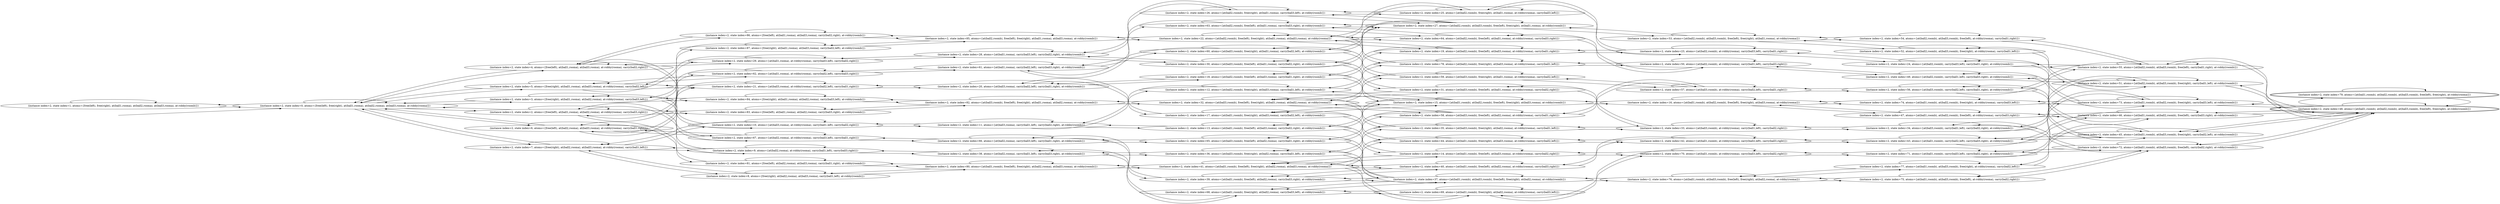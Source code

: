 digraph {
rankdir="LR"
s1[label="(instance index=2, state index=1, atoms={free(left), free(right), at(ball1,rooma), at(ball2,rooma), at(ball3,rooma), at-robby(roomb)})"]
s0[label="(instance index=2, state index=0, atoms={free(left), free(right), at(ball1,rooma), at(ball2,rooma), at(ball3,rooma), at-robby(rooma)})"]
s4[label="(instance index=2, state index=4, atoms={free(left), at(ball1,rooma), at(ball3,rooma), at-robby(rooma), carry(ball2,right)})"]
s3[label="(instance index=2, state index=3, atoms={free(right), at(ball1,rooma), at(ball2,rooma), at-robby(rooma), carry(ball3,left)})"]
s5[label="(instance index=2, state index=5, atoms={free(right), at(ball1,rooma), at(ball3,rooma), at-robby(rooma), carry(ball2,left)})"]
s6[label="(instance index=2, state index=6, atoms={free(left), at(ball2,rooma), at(ball3,rooma), at-robby(rooma), carry(ball1,right)})"]
s7[label="(instance index=2, state index=7, atoms={free(right), at(ball2,rooma), at(ball3,rooma), at-robby(rooma), carry(ball1,left)})"]
s2[label="(instance index=2, state index=2, atoms={free(left), at(ball1,rooma), at(ball2,rooma), at-robby(rooma), carry(ball3,right)})"]
s10[label="(instance index=2, state index=10, atoms={at(ball3,rooma), at-robby(rooma), carry(ball1,left), carry(ball2,right)})"]
s87[label="(instance index=2, state index=87, atoms={free(right), at(ball1,rooma), at(ball3,rooma), carry(ball2,left), at-robby(roomb)})"]
s86[label="(instance index=2, state index=86, atoms={free(left), at(ball1,rooma), at(ball3,rooma), carry(ball2,right), at-robby(roomb)})"]
s29[label="(instance index=2, state index=29, atoms={at(ball1,rooma), at-robby(rooma), carry(ball3,left), carry(ball2,right)})"]
s62[label="(instance index=2, state index=62, atoms={at(ball1,rooma), at-robby(rooma), carry(ball2,left), carry(ball3,right)})"]
s67[label="(instance index=2, state index=67, atoms={at(ball2,rooma), at-robby(rooma), carry(ball3,left), carry(ball1,right)})"]
s84[label="(instance index=2, state index=84, atoms={free(right), at(ball1,rooma), at(ball2,rooma), carry(ball3,left), at-robby(roomb)})"]
s83[label="(instance index=2, state index=83, atoms={free(left), at(ball1,rooma), at(ball2,rooma), carry(ball3,right), at-robby(roomb)})"]
s21[label="(instance index=2, state index=21, atoms={at(ball3,rooma), at-robby(rooma), carry(ball2,left), carry(ball1,right)})"]
s81[label="(instance index=2, state index=81, atoms={free(left), at(ball2,rooma), at(ball3,rooma), carry(ball1,right), at-robby(roomb)})"]
s8[label="(instance index=2, state index=8, atoms={free(right), at(ball2,rooma), at(ball3,rooma), carry(ball1,left), at-robby(roomb)})"]
s9[label="(instance index=2, state index=9, atoms={at(ball2,rooma), at-robby(rooma), carry(ball1,left), carry(ball3,right)})"]
s11[label="(instance index=2, state index=11, atoms={at(ball3,rooma), carry(ball1,left), carry(ball2,right), at-robby(roomb)})"]
s85[label="(instance index=2, state index=85, atoms={at(ball2,roomb), free(left), free(right), at(ball1,rooma), at(ball3,rooma), at-robby(roomb)})"]
s28[label="(instance index=2, state index=28, atoms={at(ball1,rooma), carry(ball3,left), carry(ball2,right), at-robby(roomb)})"]
s61[label="(instance index=2, state index=61, atoms={at(ball1,rooma), carry(ball2,left), carry(ball3,right), at-robby(roomb)})"]
s66[label="(instance index=2, state index=66, atoms={at(ball2,rooma), carry(ball3,left), carry(ball1,right), at-robby(roomb)})"]
s82[label="(instance index=2, state index=82, atoms={at(ball3,roomb), free(left), free(right), at(ball1,rooma), at(ball2,rooma), at-robby(roomb)})"]
s20[label="(instance index=2, state index=20, atoms={at(ball3,rooma), carry(ball2,left), carry(ball1,right), at-robby(roomb)})"]
s80[label="(instance index=2, state index=80, atoms={at(ball1,roomb), free(left), free(right), at(ball2,rooma), at(ball3,rooma), at-robby(roomb)})"]
s38[label="(instance index=2, state index=38, atoms={at(ball2,rooma), carry(ball1,left), carry(ball3,right), at-robby(roomb)})"]
s12[label="(instance index=2, state index=12, atoms={at(ball2,roomb), free(right), at(ball3,rooma), carry(ball1,left), at-robby(roomb)})"]
s17[label="(instance index=2, state index=17, atoms={at(ball1,roomb), free(right), at(ball3,rooma), carry(ball2,left), at-robby(roomb)})"]
s18[label="(instance index=2, state index=18, atoms={at(ball2,roomb), free(left), at(ball3,rooma), carry(ball1,right), at-robby(roomb)})"]
s13[label="(instance index=2, state index=13, atoms={at(ball1,roomb), free(left), at(ball3,rooma), carry(ball2,right), at-robby(roomb)})"]
s39[label="(instance index=2, state index=39, atoms={at(ball1,roomb), free(left), at(ball2,rooma), carry(ball3,right), at-robby(roomb)})"]
s41[label="(instance index=2, state index=41, atoms={at(ball1,roomb), free(left), free(right), at(ball2,rooma), at(ball3,rooma), at-robby(rooma)})"]
s32[label="(instance index=2, state index=32, atoms={at(ball3,roomb), free(left), free(right), at(ball1,rooma), at(ball2,rooma), at-robby(rooma)})"]
s65[label="(instance index=2, state index=65, atoms={at(ball3,roomb), free(left), at(ball2,rooma), carry(ball1,right), at-robby(roomb)})"]
s60[label="(instance index=2, state index=60, atoms={at(ball3,roomb), free(right), at(ball1,rooma), carry(ball2,left), at-robby(roomb)})"]
s36[label="(instance index=2, state index=36, atoms={at(ball3,roomb), free(right), at(ball2,rooma), carry(ball1,left), at-robby(roomb)})"]
s68[label="(instance index=2, state index=68, atoms={at(ball1,roomb), free(right), at(ball2,rooma), carry(ball3,left), at-robby(roomb)})"]
s30[label="(instance index=2, state index=30, atoms={at(ball3,roomb), free(left), at(ball1,rooma), carry(ball2,right), at-robby(roomb)})"]
s22[label="(instance index=2, state index=22, atoms={at(ball2,roomb), free(left), free(right), at(ball1,rooma), at(ball3,rooma), at-robby(rooma)})"]
s63[label="(instance index=2, state index=63, atoms={at(ball2,roomb), free(left), at(ball1,rooma), carry(ball3,right), at-robby(roomb)})"]
s26[label="(instance index=2, state index=26, atoms={at(ball2,roomb), free(right), at(ball1,rooma), carry(ball3,left), at-robby(roomb)})"]
s15[label="(instance index=2, state index=15, atoms={at(ball1,roomb), at(ball2,roomb), free(left), free(right), at(ball3,rooma), at-robby(roomb)})"]
s14[label="(instance index=2, state index=14, atoms={at(ball1,roomb), free(left), at(ball3,rooma), at-robby(rooma), carry(ball2,right)})"]
s40[label="(instance index=2, state index=40, atoms={at(ball1,roomb), free(left), at(ball2,rooma), at-robby(rooma), carry(ball3,right)})"]
s44[label="(instance index=2, state index=44, atoms={at(ball1,roomb), free(right), at(ball3,rooma), at-robby(rooma), carry(ball2,left)})"]
s58[label="(instance index=2, state index=58, atoms={at(ball3,roomb), free(left), at(ball2,rooma), at-robby(rooma), carry(ball1,right)})"]
s59[label="(instance index=2, state index=59, atoms={at(ball3,roomb), free(right), at(ball1,rooma), at-robby(rooma), carry(ball2,left)})"]
s37[label="(instance index=2, state index=37, atoms={at(ball1,roomb), at(ball3,roomb), free(left), free(right), at(ball2,rooma), at-robby(roomb)})"]
s31[label="(instance index=2, state index=31, atoms={at(ball3,roomb), free(left), at(ball1,rooma), at-robby(rooma), carry(ball2,right)})"]
s35[label="(instance index=2, state index=35, atoms={at(ball3,roomb), free(right), at(ball2,rooma), at-robby(rooma), carry(ball1,left)})"]
s64[label="(instance index=2, state index=64, atoms={at(ball2,roomb), free(left), at(ball1,rooma), at-robby(rooma), carry(ball3,right)})"]
s78[label="(instance index=2, state index=78, atoms={at(ball2,roomb), free(right), at(ball3,rooma), at-robby(rooma), carry(ball1,left)})"]
s19[label="(instance index=2, state index=19, atoms={at(ball2,roomb), free(left), at(ball3,rooma), at-robby(rooma), carry(ball1,right)})"]
s27[label="(instance index=2, state index=27, atoms={at(ball2,roomb), at(ball3,roomb), free(left), free(right), at(ball1,rooma), at-robby(roomb)})"]
s25[label="(instance index=2, state index=25, atoms={at(ball2,roomb), free(right), at(ball1,rooma), at-robby(rooma), carry(ball3,left)})"]
s69[label="(instance index=2, state index=69, atoms={at(ball1,roomb), free(right), at(ball2,rooma), at-robby(rooma), carry(ball3,left)})"]
s70[label="(instance index=2, state index=70, atoms={at(ball1,roomb), at-robby(rooma), carry(ball3,left), carry(ball2,right)})"]
s33[label="(instance index=2, state index=33, atoms={at(ball3,roomb), at-robby(rooma), carry(ball1,left), carry(ball2,right)})"]
s57[label="(instance index=2, state index=57, atoms={at(ball3,roomb), at-robby(rooma), carry(ball2,left), carry(ball1,right)})"]
s42[label="(instance index=2, state index=42, atoms={at(ball1,roomb), at-robby(rooma), carry(ball2,left), carry(ball3,right)})"]
s76[label="(instance index=2, state index=76, atoms={at(ball1,roomb), at(ball3,roomb), free(left), free(right), at(ball2,rooma), at-robby(rooma)})"]
s53[label="(instance index=2, state index=53, atoms={at(ball2,roomb), at(ball3,roomb), free(left), free(right), at(ball1,rooma), at-robby(rooma)})"]
s23[label="(instance index=2, state index=23, atoms={at(ball2,roomb), at-robby(rooma), carry(ball3,left), carry(ball1,right)})"]
s50[label="(instance index=2, state index=50, atoms={at(ball2,roomb), at-robby(rooma), carry(ball1,left), carry(ball3,right)})"]
s16[label="(instance index=2, state index=16, atoms={at(ball1,roomb), at(ball2,roomb), free(left), free(right), at(ball3,rooma), at-robby(rooma)})"]
s71[label="(instance index=2, state index=71, atoms={at(ball1,roomb), carry(ball3,left), carry(ball2,right), at-robby(roomb)})"]
s47[label="(instance index=2, state index=47, atoms={at(ball1,roomb), at(ball2,roomb), free(left), at-robby(rooma), carry(ball3,right)})"]
s54[label="(instance index=2, state index=54, atoms={at(ball2,roomb), at(ball3,roomb), free(left), at-robby(rooma), carry(ball1,right)})"]
s24[label="(instance index=2, state index=24, atoms={at(ball2,roomb), carry(ball3,left), carry(ball1,right), at-robby(roomb)})"]
s52[label="(instance index=2, state index=52, atoms={at(ball2,roomb), at(ball3,roomb), free(right), at-robby(rooma), carry(ball1,left)})"]
s75[label="(instance index=2, state index=75, atoms={at(ball1,roomb), at(ball3,roomb), free(left), at-robby(rooma), carry(ball2,right)})"]
s74[label="(instance index=2, state index=74, atoms={at(ball1,roomb), at(ball2,roomb), free(right), at-robby(rooma), carry(ball3,left)})"]
s77[label="(instance index=2, state index=77, atoms={at(ball1,roomb), at(ball3,roomb), free(right), at-robby(rooma), carry(ball2,left)})"]
s34[label="(instance index=2, state index=34, atoms={at(ball3,roomb), carry(ball1,left), carry(ball2,right), at-robby(roomb)})"]
s43[label="(instance index=2, state index=43, atoms={at(ball1,roomb), carry(ball2,left), carry(ball3,right), at-robby(roomb)})"]
s56[label="(instance index=2, state index=56, atoms={at(ball3,roomb), carry(ball2,left), carry(ball1,right), at-robby(roomb)})"]
s49[label="(instance index=2, state index=49, atoms={at(ball2,roomb), carry(ball1,left), carry(ball3,right), at-robby(roomb)})"]
s45[label="(instance index=2, state index=45, atoms={at(ball1,roomb), at(ball3,roomb), free(right), carry(ball2,left), at-robby(roomb)})"]
s51[label="(instance index=2, state index=51, atoms={at(ball2,roomb), at(ball3,roomb), free(right), carry(ball1,left), at-robby(roomb)})"]
s55[label="(instance index=2, state index=55, atoms={at(ball2,roomb), at(ball3,roomb), free(left), carry(ball1,right), at-robby(roomb)})"]
s46[label="(instance index=2, state index=46, atoms={at(ball1,roomb), at(ball2,roomb), free(left), carry(ball3,right), at-robby(roomb)})"]
s73[label="(instance index=2, state index=73, atoms={at(ball1,roomb), at(ball2,roomb), free(right), carry(ball3,left), at-robby(roomb)})"]
s72[label="(instance index=2, state index=72, atoms={at(ball1,roomb), at(ball3,roomb), free(left), carry(ball2,right), at-robby(roomb)})"]
s79[peripheries=2,label="(instance index=2, state index=79, atoms={at(ball1,roomb), at(ball2,roomb), at(ball3,roomb), free(left), free(right), at-robby(rooma)})"]
s48[peripheries=2,label="(instance index=2, state index=48, atoms={at(ball1,roomb), at(ball2,roomb), at(ball3,roomb), free(left), free(right), at-robby(roomb)})"]
Dangling [ label = "", style = invis ]
{ rank = same; Dangling }
Dangling -> s0
{ rank = same; s0}
{ rank = same; s0}
{ rank = same; s4,s3,s5,s6,s7,s2}
{ rank = same; s10,s87,s86,s29,s62,s67,s84,s83,s21,s81,s8,s9}
{ rank = same; s11,s85,s28,s61,s66,s82,s20,s80,s38}
{ rank = same; s12,s17,s18,s13,s39,s41,s32,s65,s60,s36,s68,s30,s22,s63,s26}
{ rank = same; s15,s14,s40,s44,s58,s59,s37,s31,s35,s64,s78,s19,s27,s25,s69}
{ rank = same; s70,s33,s57,s42,s76,s53,s23,s50,s16}
{ rank = same; s71,s47,s54,s24,s52,s75,s74,s77,s34,s43,s56,s49}
{ rank = same; s45,s51,s55,s46,s73,s72}
{ rank = same; s79,s48}
{
s1->s1
s1->s0
}
{
s0->s7
s0->s6
s0->s5
s0->s4
s0->s3
s0->s2
s0->s1
s0->s0
}
{
s4->s86
s4->s29
s4->s4
s4->s10
s4->s0
s3->s29
s3->s84
s3->s67
s3->s3
s3->s0
s5->s62
s5->s87
s5->s21
s5->s5
s5->s0
s6->s21
s6->s81
s6->s6
s6->s67
s6->s0
s7->s9
s7->s8
s7->s7
s7->s10
s7->s0
s2->s83
s2->s9
s2->s62
s2->s2
s2->s0
}
{
s10->s7
s10->s4
s10->s11
s10->s10
s87->s87
s87->s85
s87->s5
s86->s86
s86->s85
s86->s4
s29->s28
s29->s3
s29->s4
s29->s29
s62->s61
s62->s5
s62->s62
s62->s2
s67->s67
s67->s6
s67->s66
s67->s3
s84->s84
s84->s3
s84->s82
s83->s82
s83->s83
s83->s2
s21->s6
s21->s21
s21->s20
s21->s5
s81->s6
s81->s81
s81->s80
s8->s7
s8->s8
s8->s80
s9->s38
s9->s7
s9->s2
s9->s9
}
{
s11->s13
s11->s12
s11->s11
s11->s10
s85->s86
s85->s85
s85->s87
s85->s22
s28->s30
s28->s29
s28->s28
s28->s26
s61->s63
s61->s62
s61->s61
s61->s60
s66->s68
s66->s67
s66->s66
s66->s65
s82->s84
s82->s83
s82->s82
s82->s32
s20->s21
s20->s20
s20->s18
s20->s17
s80->s8
s80->s81
s80->s41
s80->s80
s38->s38
s38->s36
s38->s39
s38->s9
}
{
s12->s15
s12->s78
s12->s12
s12->s11
s17->s44
s17->s15
s17->s20
s17->s17
s18->s15
s18->s20
s18->s19
s18->s18
s13->s15
s13->s14
s13->s13
s13->s11
s39->s39
s39->s38
s39->s37
s39->s40
s41->s80
s41->s14
s41->s44
s41->s40
s41->s41
s41->s69
s32->s31
s32->s59
s32->s58
s32->s82
s32->s35
s32->s32
s65->s37
s65->s58
s65->s66
s65->s65
s60->s61
s60->s60
s60->s59
s60->s27
s36->s38
s36->s37
s36->s36
s36->s35
s68->s68
s68->s37
s68->s69
s68->s66
s30->s31
s30->s30
s30->s28
s30->s27
s22->s25
s22->s19
s22->s22
s22->s85
s22->s78
s22->s64
s63->s63
s63->s61
s63->s27
s63->s64
s26->s28
s26->s27
s26->s26
s26->s25
}
{
s15->s18
s15->s17
s15->s16
s15->s15
s15->s13
s15->s12
s14->s14
s14->s70
s14->s13
s14->s41
s40->s39
s40->s42
s40->s41
s40->s40
s44->s41
s44->s44
s44->s42
s44->s17
s58->s58
s58->s65
s58->s57
s58->s32
s59->s60
s59->s59
s59->s57
s59->s32
s37->s76
s37->s39
s37->s68
s37->s36
s37->s37
s37->s65
s31->s31
s31->s30
s31->s33
s31->s32
s35->s36
s35->s35
s35->s33
s35->s32
s64->s63
s64->s22
s64->s50
s64->s64
s78->s78
s78->s22
s78->s12
s78->s50
s19->s22
s19->s19
s19->s23
s19->s18
s27->s63
s27->s30
s27->s27
s27->s26
s27->s60
s27->s53
s25->s23
s25->s22
s25->s26
s25->s25
s69->s70
s69->s69
s69->s68
s69->s41
}
{
s70->s71
s70->s70
s70->s69
s70->s14
s33->s31
s33->s35
s33->s34
s33->s33
s57->s59
s57->s58
s57->s57
s57->s56
s42->s44
s42->s43
s42->s42
s42->s40
s76->s76
s76->s75
s76->s37
s76->s77
s53->s54
s53->s53
s53->s52
s53->s27
s23->s23
s23->s25
s23->s19
s23->s24
s50->s78
s50->s50
s50->s49
s50->s64
s16->s47
s16->s15
s16->s74
s16->s16
}
{
s71->s71
s71->s70
s71->s73
s71->s72
s47->s47
s47->s46
s47->s16
s54->s55
s54->s54
s54->s53
s24->s55
s24->s23
s24->s73
s24->s24
s52->s53
s52->s52
s52->s51
s75->s76
s75->s75
s75->s72
s74->s74
s74->s73
s74->s16
s77->s76
s77->s45
s77->s77
s34->s51
s34->s34
s34->s33
s34->s72
s43->s46
s43->s45
s43->s43
s43->s42
s56->s55
s56->s45
s56->s57
s56->s56
s49->s46
s49->s51
s49->s50
s49->s49
}
{
s45->s56
s45->s77
s45->s45
s45->s48
s45->s43
s51->s52
s51->s51
s51->s48
s51->s49
s51->s34
s55->s56
s55->s55
s55->s24
s55->s54
s55->s48
s46->s49
s46->s47
s46->s46
s46->s48
s46->s43
s73->s24
s73->s74
s73->s48
s73->s73
s73->s71
s72->s48
s72->s75
s72->s72
s72->s71
s72->s34
}
{
s79->s79
s79->s48
s48->s55
s48->s48
s48->s79
s48->s46
s48->s45
s48->s51
s48->s73
s48->s72
}
}
